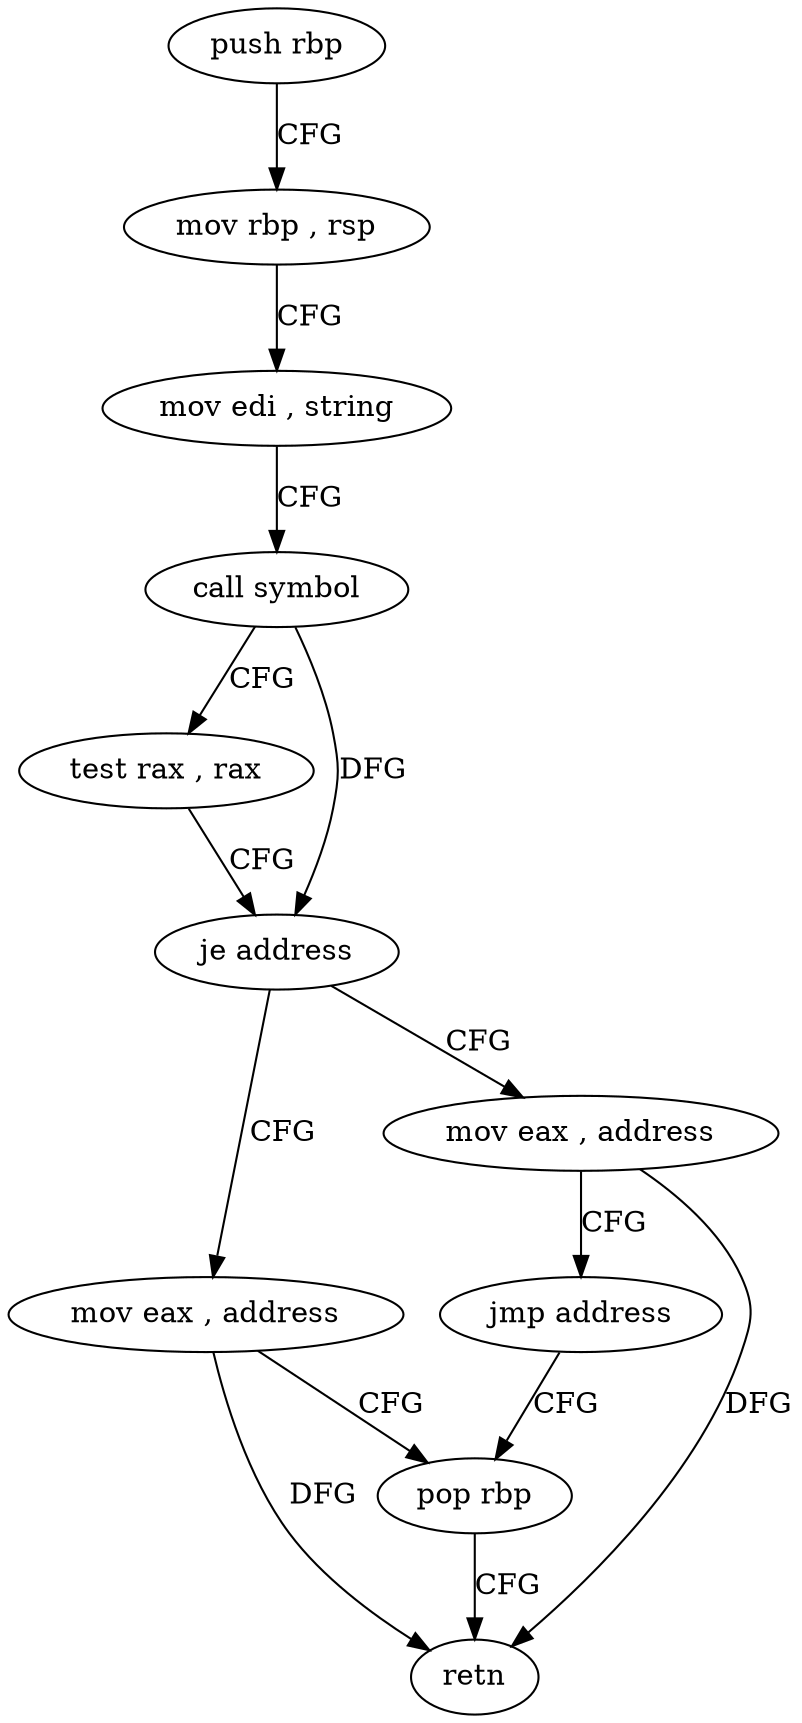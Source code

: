 digraph "func" {
"4312796" [label = "push rbp" ]
"4312797" [label = "mov rbp , rsp" ]
"4312800" [label = "mov edi , string" ]
"4312805" [label = "call symbol" ]
"4312810" [label = "test rax , rax" ]
"4312813" [label = "je address" ]
"4312822" [label = "mov eax , address" ]
"4312815" [label = "mov eax , address" ]
"4312827" [label = "pop rbp" ]
"4312820" [label = "jmp address" ]
"4312828" [label = "retn" ]
"4312796" -> "4312797" [ label = "CFG" ]
"4312797" -> "4312800" [ label = "CFG" ]
"4312800" -> "4312805" [ label = "CFG" ]
"4312805" -> "4312810" [ label = "CFG" ]
"4312805" -> "4312813" [ label = "DFG" ]
"4312810" -> "4312813" [ label = "CFG" ]
"4312813" -> "4312822" [ label = "CFG" ]
"4312813" -> "4312815" [ label = "CFG" ]
"4312822" -> "4312827" [ label = "CFG" ]
"4312822" -> "4312828" [ label = "DFG" ]
"4312815" -> "4312820" [ label = "CFG" ]
"4312815" -> "4312828" [ label = "DFG" ]
"4312827" -> "4312828" [ label = "CFG" ]
"4312820" -> "4312827" [ label = "CFG" ]
}
